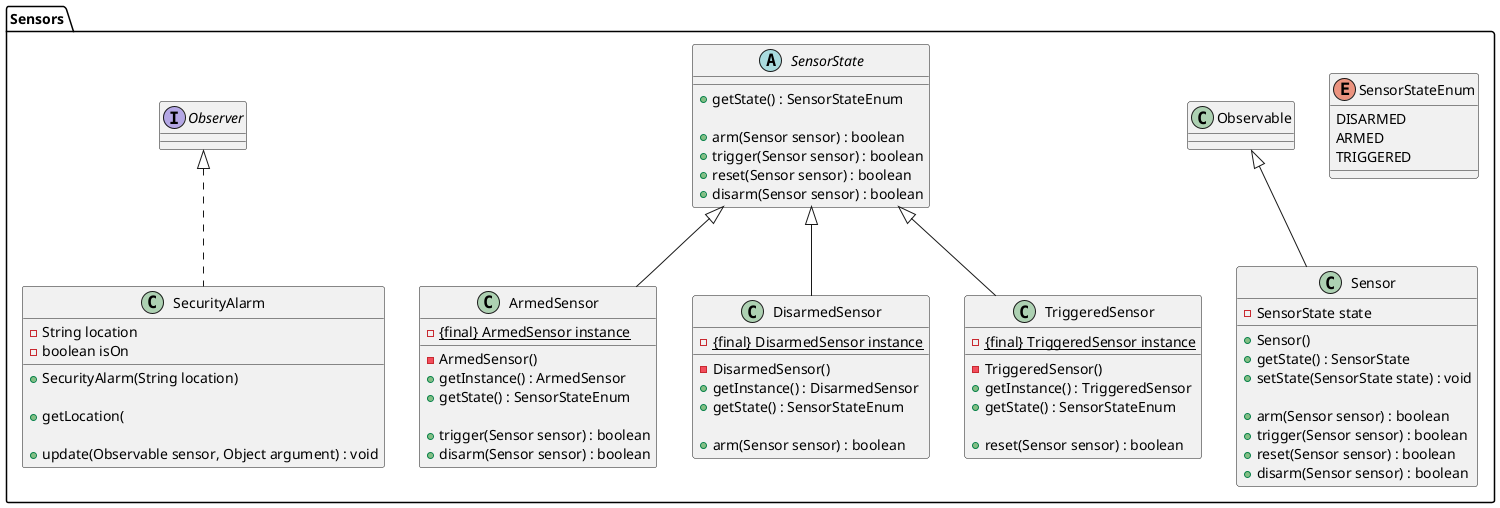 @startuml
'https://plantuml.com/class-diagram

'left to right direction

package sensors_package as "Sensors" {

enum SensorStateEnum {
    DISARMED
    ARMED
    TRIGGERED
}

class Sensor extends Observable {
    - SensorState state

    + Sensor()
    + getState() : SensorState
    + setState(SensorState state) : void

    + arm(Sensor sensor) : boolean
    + trigger(Sensor sensor) : boolean
    + reset(Sensor sensor) : boolean
    + disarm(Sensor sensor) : boolean
}

abstract class SensorState {
    + getState() : SensorStateEnum

    + arm(Sensor sensor) : boolean
    + trigger(Sensor sensor) : boolean
    + reset(Sensor sensor) : boolean
    + disarm(Sensor sensor) : boolean
}

class ArmedSensor extends SensorState {
    - {static} {final} ArmedSensor instance

    - ArmedSensor()
    + getInstance() : ArmedSensor
    + getState() : SensorStateEnum

    + trigger(Sensor sensor) : boolean
    + disarm(Sensor sensor) : boolean
}

class DisarmedSensor extends SensorState {
    - {static} {final} DisarmedSensor instance

    - DisarmedSensor()
    + getInstance() : DisarmedSensor
    + getState() : SensorStateEnum

    + arm(Sensor sensor) : boolean
}

class TriggeredSensor extends SensorState {
    - {static} {final} TriggeredSensor instance

    - TriggeredSensor()
    + getInstance() : TriggeredSensor
    + getState() : SensorStateEnum

    + reset(Sensor sensor) : boolean
}

class SecurityAlarm implements Observer {
    - String location
    - boolean isOn

    + SecurityAlarm(String location)

    + getLocation(

    + update(Observable sensor, Object argument) : void
}

}

@enduml